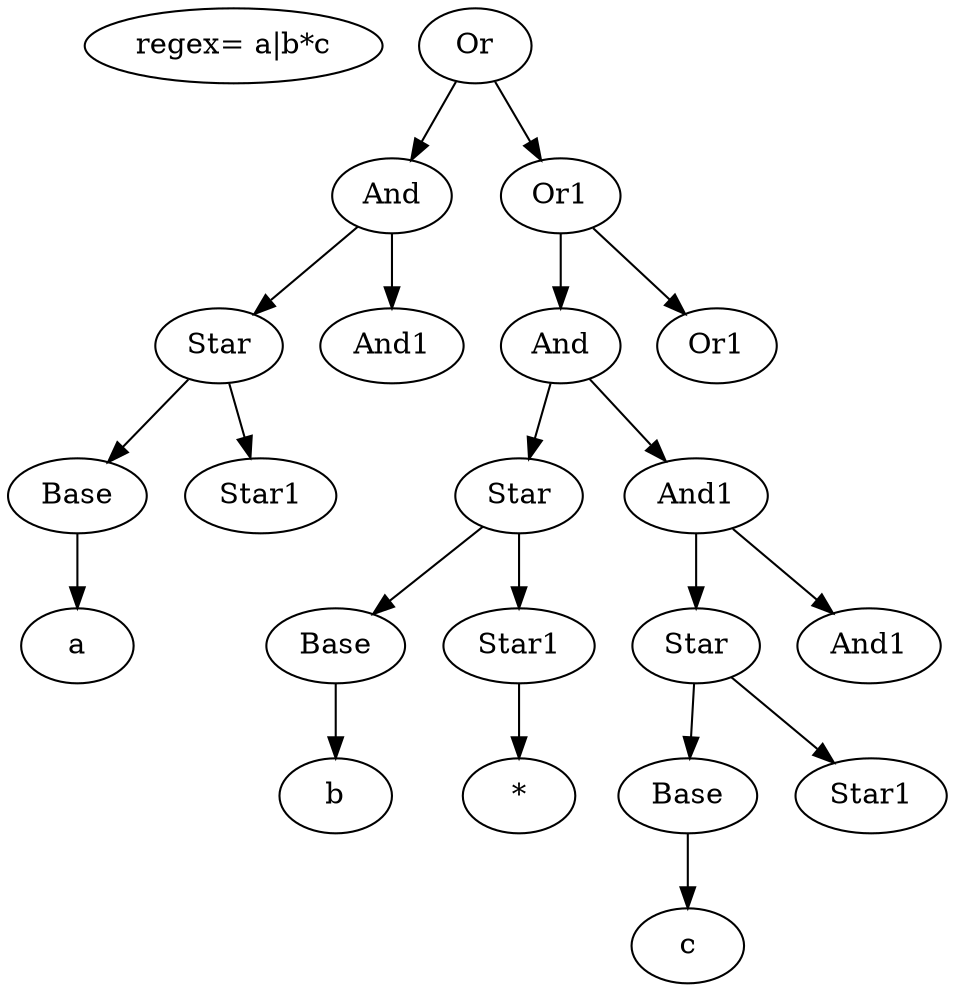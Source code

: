 digraph G {
E [label="regex= a|b*c"];
0 [label="Or"];
1 [label="And"];
2 [label="Star"];
3 [label="Base"];
4 [label="a"];
6 [label="Star1"];
8 [label="And1"];
10 [label="Or1"];
11 [label="And"];
12 [label="Star"];
13 [label="Base"];
14 [label="b"];
16 [label="Star1"];
17 [label="*"];
19 [label="And1"];
20 [label="Star"];
21 [label="Base"];
22 [label="c"];
24 [label="Star1"];
26 [label="And1"];
28 [label="Or1"];
0 -> 1;
0 -> 10;
1 -> 2;
1 -> 8;
2 -> 3;
2 -> 6;
3 -> 4;
10 -> 11;
10 -> 28;
11 -> 19;
11 -> 12;
12 -> 16;
12 -> 13;
13 -> 14;
16 -> 17;
19 -> 20;
19 -> 26;
20 -> 21;
20 -> 24;
21 -> 22;
}

